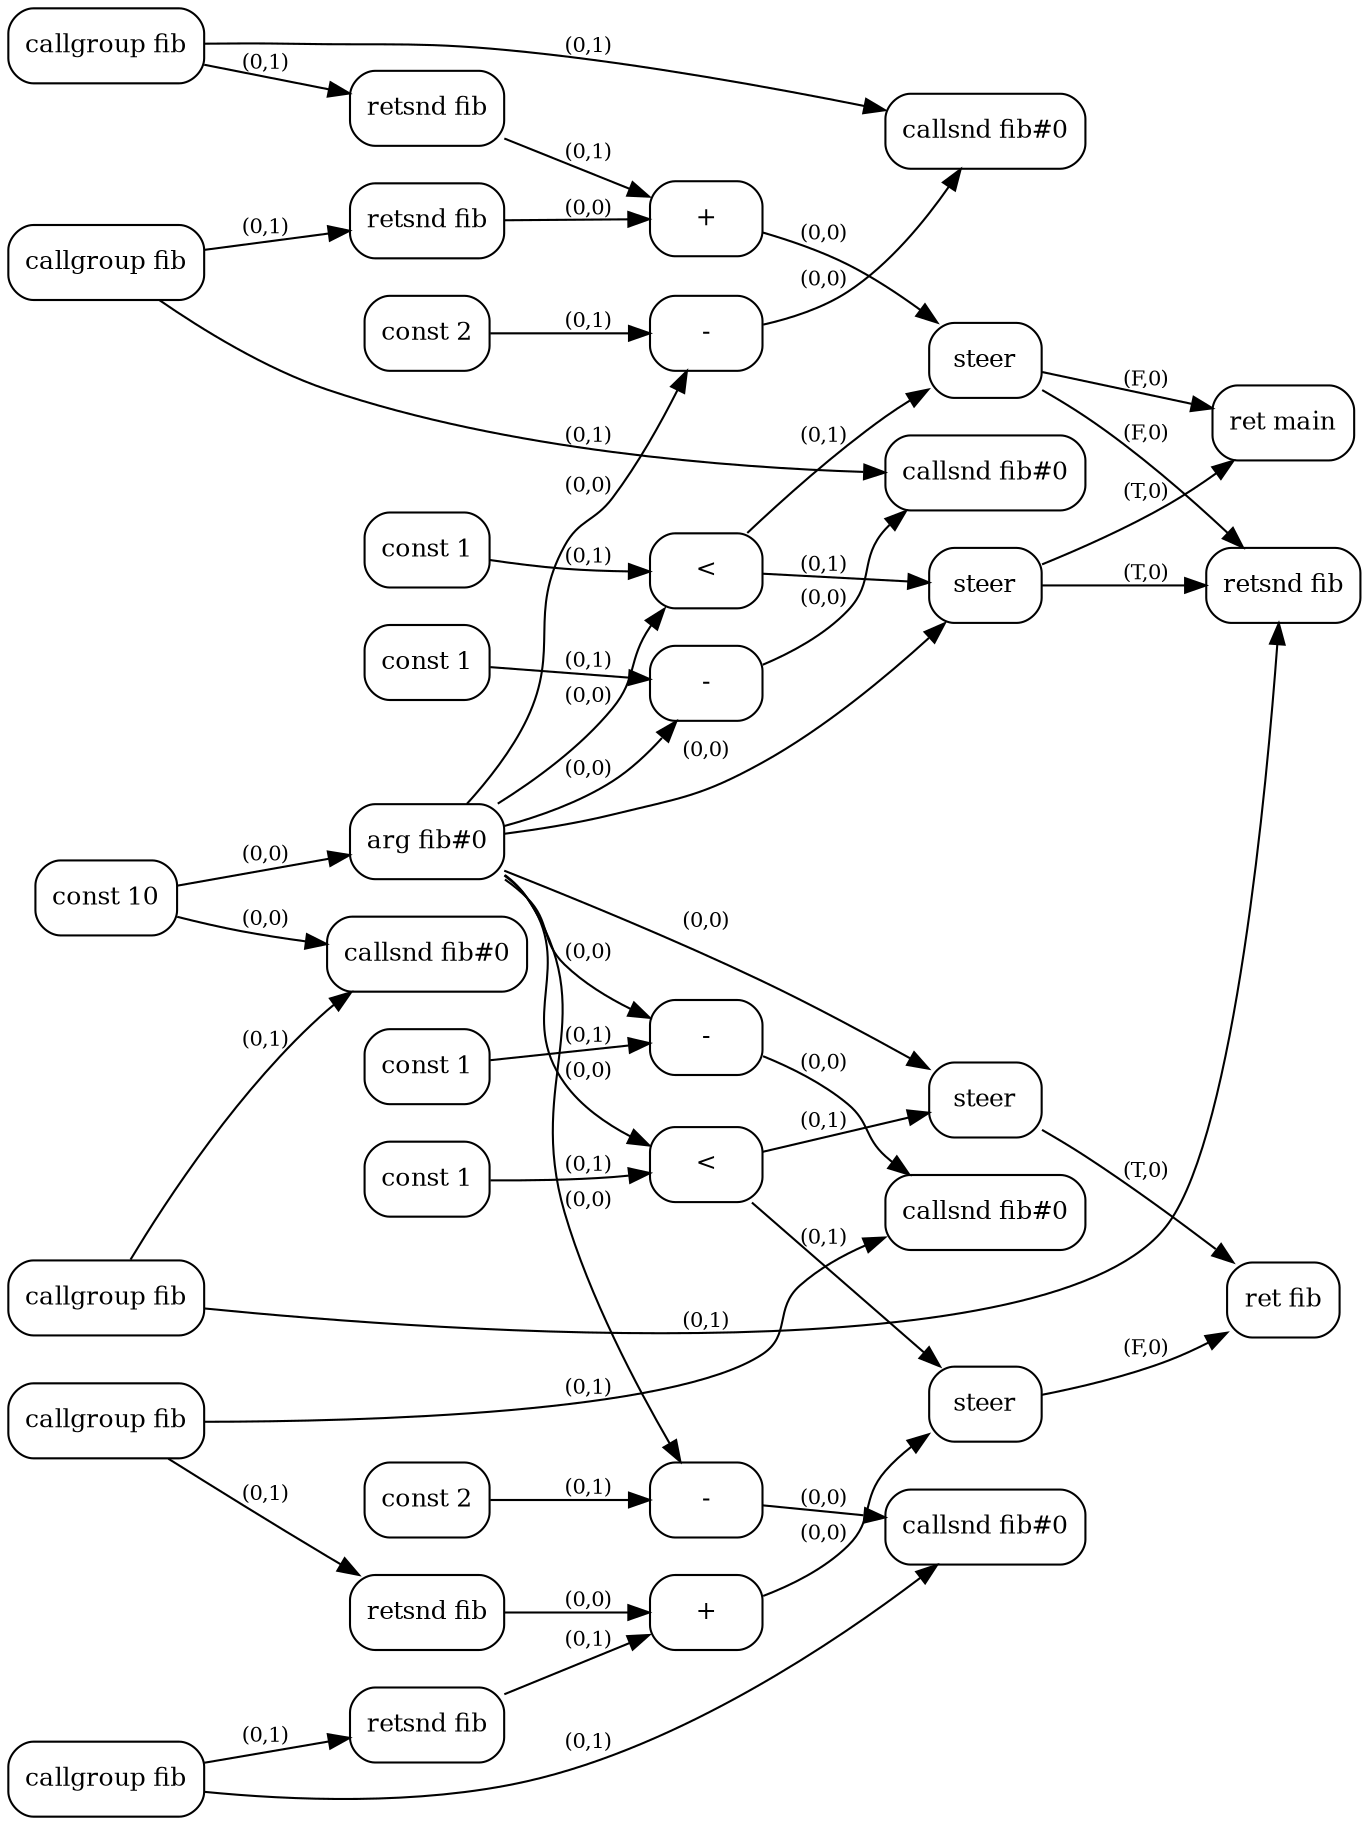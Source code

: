 digraph G {
  rankdir=LR;
  node [shape=box, style=rounded, fontsize=12];
  n0 [label="const 10"];
  n1 [label="callgroup fib"];
  n2 [label="callsnd fib#0"];
  n3 [label="retsnd fib"];
  n4 [label="arg fib#0"];
  n5 [label="const 1"];
  n6 [label="<"];
  n7 [label="const 1"];
  n8 [label="-"];
  n9 [label="callgroup fib"];
  n10 [label="callsnd fib#0"];
  n11 [label="retsnd fib"];
  n12 [label="const 2"];
  n13 [label="-"];
  n14 [label="callgroup fib"];
  n15 [label="callsnd fib#0"];
  n16 [label="retsnd fib"];
  n17 [label="+"];
  n18 [label="steer"];
  n19 [label="steer"];
  n20 [label="ret main"];
  n21 [label="const 1"];
  n22 [label="<"];
  n23 [label="const 1"];
  n24 [label="-"];
  n25 [label="callgroup fib"];
  n26 [label="callsnd fib#0"];
  n27 [label="retsnd fib"];
  n28 [label="const 2"];
  n29 [label="-"];
  n30 [label="callgroup fib"];
  n31 [label="callsnd fib#0"];
  n32 [label="retsnd fib"];
  n33 [label="+"];
  n34 [label="steer"];
  n35 [label="steer"];
  n36 [label="ret fib"];
  n0 -> n2 [label="(0,0)", fontsize=10];
  n1 -> n2 [label="(0,1)", fontsize=10];
  n18 -> n3 [label="(T,0)", fontsize=10];
  n19 -> n3 [label="(F,0)", fontsize=10];
  n1 -> n3 [label="(0,1)", fontsize=10];
  n0 -> n4 [label="(0,0)", fontsize=10];
  n4 -> n6 [label="(0,0)", fontsize=10];
  n5 -> n6 [label="(0,1)", fontsize=10];
  n4 -> n8 [label="(0,0)", fontsize=10];
  n7 -> n8 [label="(0,1)", fontsize=10];
  n8 -> n10 [label="(0,0)", fontsize=10];
  n9 -> n10 [label="(0,1)", fontsize=10];
  n9 -> n11 [label="(0,1)", fontsize=10];
  n4 -> n13 [label="(0,0)", fontsize=10];
  n12 -> n13 [label="(0,1)", fontsize=10];
  n13 -> n15 [label="(0,0)", fontsize=10];
  n14 -> n15 [label="(0,1)", fontsize=10];
  n14 -> n16 [label="(0,1)", fontsize=10];
  n11 -> n17 [label="(0,0)", fontsize=10];
  n16 -> n17 [label="(0,1)", fontsize=10];
  n4 -> n18 [label="(0,0)", fontsize=10];
  n6 -> n18 [label="(0,1)", fontsize=10];
  n17 -> n19 [label="(0,0)", fontsize=10];
  n6 -> n19 [label="(0,1)", fontsize=10];
  n18 -> n20 [label="(T,0)", fontsize=10];
  n19 -> n20 [label="(F,0)", fontsize=10];
  n4 -> n22 [label="(0,0)", fontsize=10];
  n21 -> n22 [label="(0,1)", fontsize=10];
  n4 -> n24 [label="(0,0)", fontsize=10];
  n23 -> n24 [label="(0,1)", fontsize=10];
  n24 -> n26 [label="(0,0)", fontsize=10];
  n25 -> n26 [label="(0,1)", fontsize=10];
  n25 -> n27 [label="(0,1)", fontsize=10];
  n4 -> n29 [label="(0,0)", fontsize=10];
  n28 -> n29 [label="(0,1)", fontsize=10];
  n29 -> n31 [label="(0,0)", fontsize=10];
  n30 -> n31 [label="(0,1)", fontsize=10];
  n30 -> n32 [label="(0,1)", fontsize=10];
  n27 -> n33 [label="(0,0)", fontsize=10];
  n32 -> n33 [label="(0,1)", fontsize=10];
  n4 -> n34 [label="(0,0)", fontsize=10];
  n22 -> n34 [label="(0,1)", fontsize=10];
  n33 -> n35 [label="(0,0)", fontsize=10];
  n22 -> n35 [label="(0,1)", fontsize=10];
  n34 -> n36 [label="(T,0)", fontsize=10];
  n35 -> n36 [label="(F,0)", fontsize=10];
}
